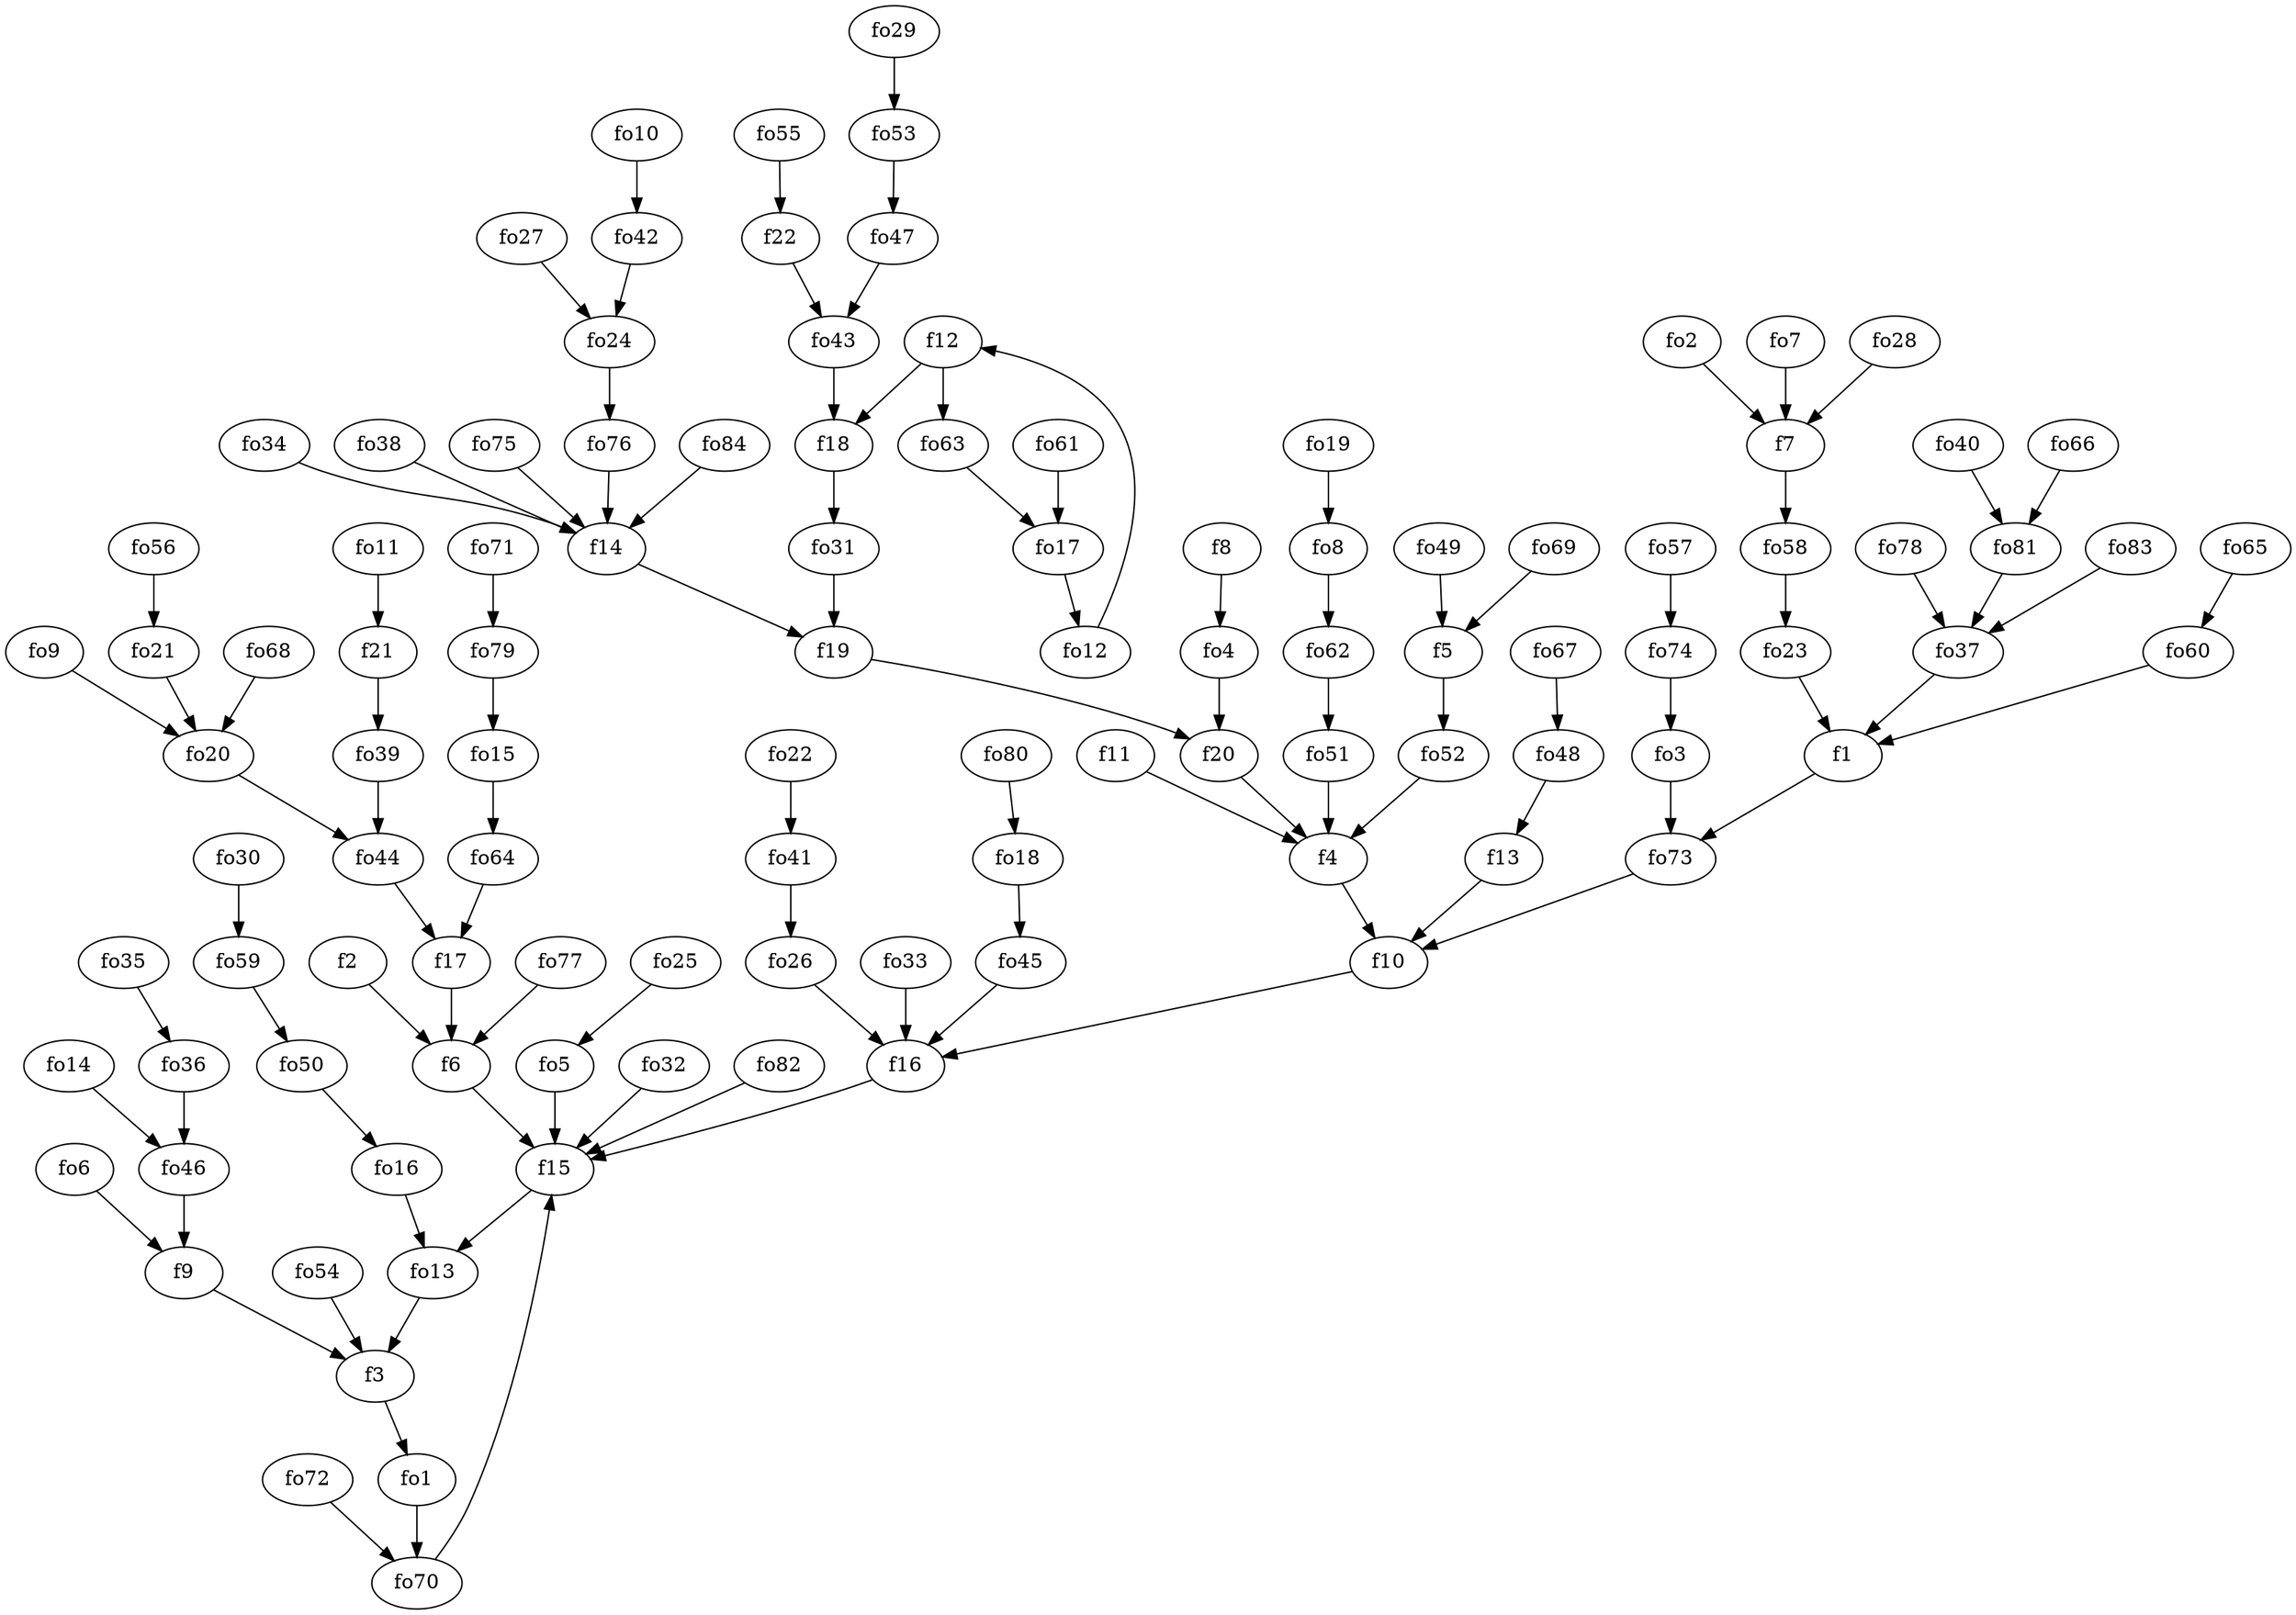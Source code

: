 strict digraph  {
f1;
f2;
f3;
f4;
f5;
f6;
f7;
f8;
f9;
f10;
f11;
f12;
f13;
f14;
f15;
f16;
f17;
f18;
f19;
f20;
f21;
f22;
fo1;
fo2;
fo3;
fo4;
fo5;
fo6;
fo7;
fo8;
fo9;
fo10;
fo11;
fo12;
fo13;
fo14;
fo15;
fo16;
fo17;
fo18;
fo19;
fo20;
fo21;
fo22;
fo23;
fo24;
fo25;
fo26;
fo27;
fo28;
fo29;
fo30;
fo31;
fo32;
fo33;
fo34;
fo35;
fo36;
fo37;
fo38;
fo39;
fo40;
fo41;
fo42;
fo43;
fo44;
fo45;
fo46;
fo47;
fo48;
fo49;
fo50;
fo51;
fo52;
fo53;
fo54;
fo55;
fo56;
fo57;
fo58;
fo59;
fo60;
fo61;
fo62;
fo63;
fo64;
fo65;
fo66;
fo67;
fo68;
fo69;
fo70;
fo71;
fo72;
fo73;
fo74;
fo75;
fo76;
fo77;
fo78;
fo79;
fo80;
fo81;
fo82;
fo83;
fo84;
f1 -> fo73  [weight=2];
f2 -> f6  [weight=2];
f3 -> fo1  [weight=2];
f4 -> f10  [weight=2];
f5 -> fo52  [weight=2];
f6 -> f15  [weight=2];
f7 -> fo58  [weight=2];
f8 -> fo4  [weight=2];
f9 -> f3  [weight=2];
f10 -> f16  [weight=2];
f11 -> f4  [weight=2];
f12 -> fo63  [weight=2];
f12 -> f18  [weight=2];
f13 -> f10  [weight=2];
f14 -> f19  [weight=2];
f15 -> fo13  [weight=2];
f16 -> f15  [weight=2];
f17 -> f6  [weight=2];
f18 -> fo31  [weight=2];
f19 -> f20  [weight=2];
f20 -> f4  [weight=2];
f21 -> fo39  [weight=2];
f22 -> fo43  [weight=2];
fo1 -> fo70  [weight=2];
fo2 -> f7  [weight=2];
fo3 -> fo73  [weight=2];
fo4 -> f20  [weight=2];
fo5 -> f15  [weight=2];
fo6 -> f9  [weight=2];
fo7 -> f7  [weight=2];
fo8 -> fo62  [weight=2];
fo9 -> fo20  [weight=2];
fo10 -> fo42  [weight=2];
fo11 -> f21  [weight=2];
fo12 -> f12  [weight=2];
fo13 -> f3  [weight=2];
fo14 -> fo46  [weight=2];
fo15 -> fo64  [weight=2];
fo16 -> fo13  [weight=2];
fo17 -> fo12  [weight=2];
fo18 -> fo45  [weight=2];
fo19 -> fo8  [weight=2];
fo20 -> fo44  [weight=2];
fo21 -> fo20  [weight=2];
fo22 -> fo41  [weight=2];
fo23 -> f1  [weight=2];
fo24 -> fo76  [weight=2];
fo25 -> fo5  [weight=2];
fo26 -> f16  [weight=2];
fo27 -> fo24  [weight=2];
fo28 -> f7  [weight=2];
fo29 -> fo53  [weight=2];
fo30 -> fo59  [weight=2];
fo31 -> f19  [weight=2];
fo32 -> f15  [weight=2];
fo33 -> f16  [weight=2];
fo34 -> f14  [weight=2];
fo35 -> fo36  [weight=2];
fo36 -> fo46  [weight=2];
fo37 -> f1  [weight=2];
fo38 -> f14  [weight=2];
fo39 -> fo44  [weight=2];
fo40 -> fo81  [weight=2];
fo41 -> fo26  [weight=2];
fo42 -> fo24  [weight=2];
fo43 -> f18  [weight=2];
fo44 -> f17  [weight=2];
fo45 -> f16  [weight=2];
fo46 -> f9  [weight=2];
fo47 -> fo43  [weight=2];
fo48 -> f13  [weight=2];
fo49 -> f5  [weight=2];
fo50 -> fo16  [weight=2];
fo51 -> f4  [weight=2];
fo52 -> f4  [weight=2];
fo53 -> fo47  [weight=2];
fo54 -> f3  [weight=2];
fo55 -> f22  [weight=2];
fo56 -> fo21  [weight=2];
fo57 -> fo74  [weight=2];
fo58 -> fo23  [weight=2];
fo59 -> fo50  [weight=2];
fo60 -> f1  [weight=2];
fo61 -> fo17  [weight=2];
fo62 -> fo51  [weight=2];
fo63 -> fo17  [weight=2];
fo64 -> f17  [weight=2];
fo65 -> fo60  [weight=2];
fo66 -> fo81  [weight=2];
fo67 -> fo48  [weight=2];
fo68 -> fo20  [weight=2];
fo69 -> f5  [weight=2];
fo70 -> f15  [weight=2];
fo71 -> fo79  [weight=2];
fo72 -> fo70  [weight=2];
fo73 -> f10  [weight=2];
fo74 -> fo3  [weight=2];
fo75 -> f14  [weight=2];
fo76 -> f14  [weight=2];
fo77 -> f6  [weight=2];
fo78 -> fo37  [weight=2];
fo79 -> fo15  [weight=2];
fo80 -> fo18  [weight=2];
fo81 -> fo37  [weight=2];
fo82 -> f15  [weight=2];
fo83 -> fo37  [weight=2];
fo84 -> f14  [weight=2];
}

